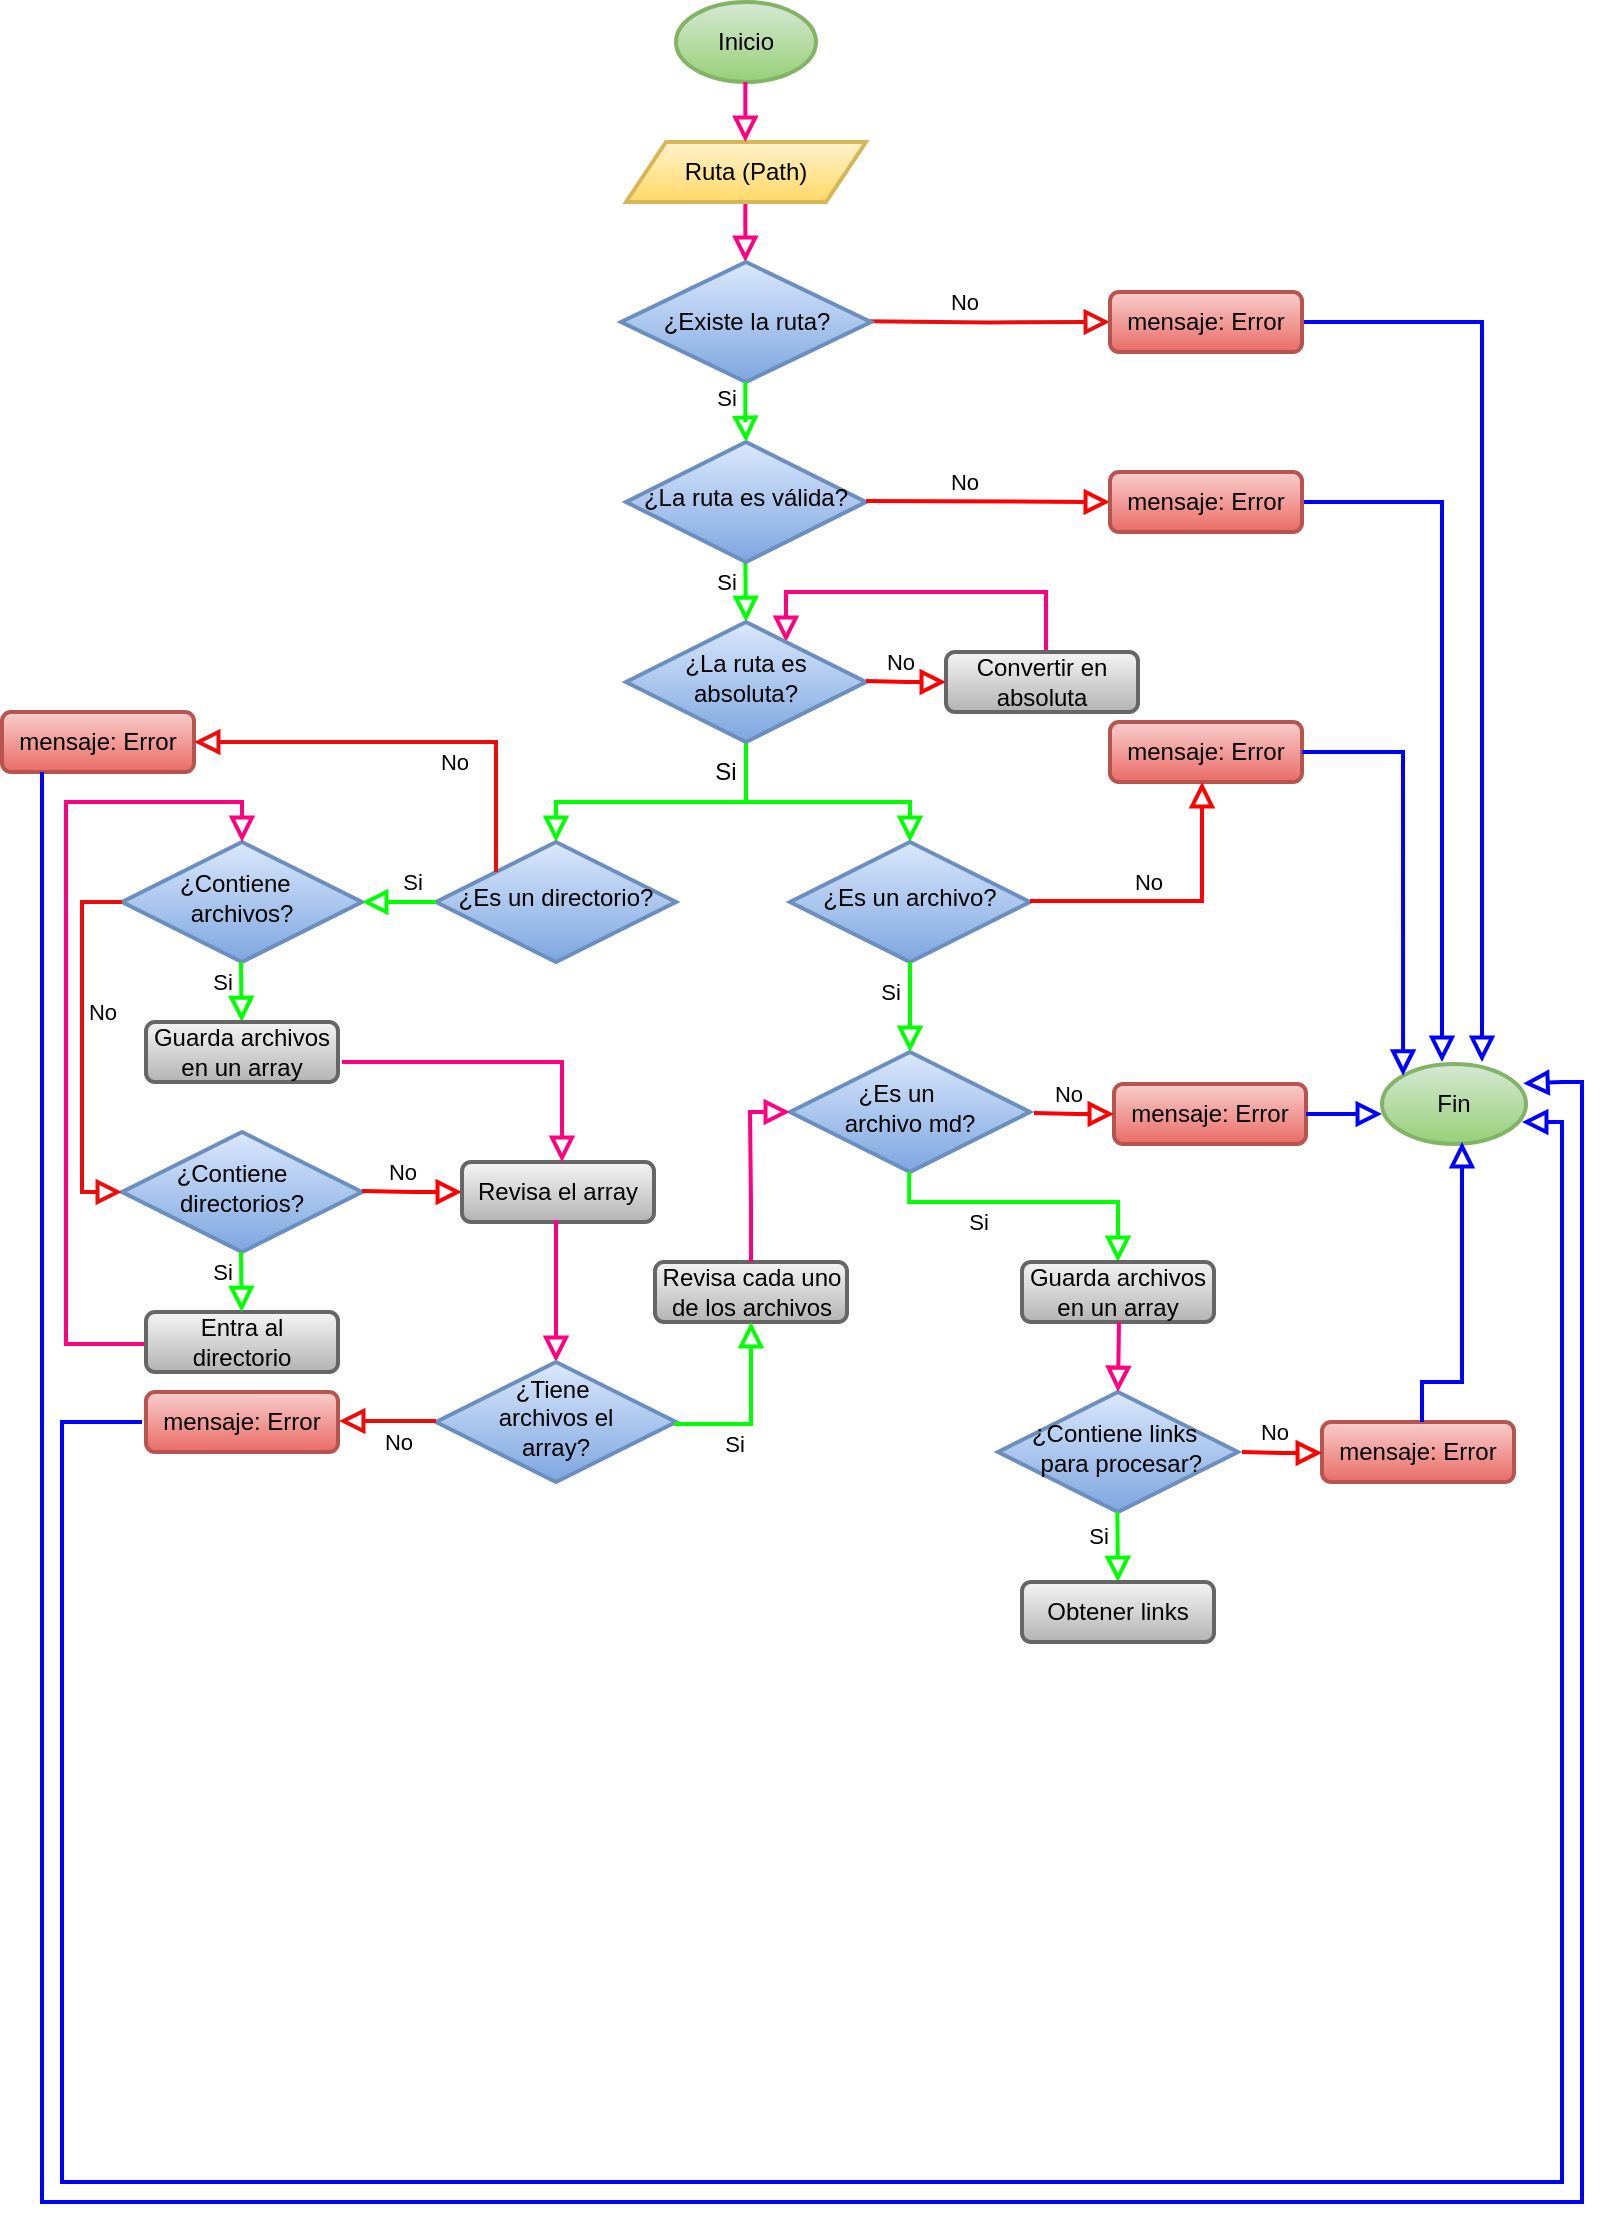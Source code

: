 <mxfile version="21.6.2" type="github">
  <diagram id="C5RBs43oDa-KdzZeNtuy" name="Page-1">
    <mxGraphModel dx="870" dy="1585" grid="1" gridSize="10" guides="1" tooltips="1" connect="1" arrows="1" fold="1" page="1" pageScale="1" pageWidth="827" pageHeight="1169" math="0" shadow="0">
      <root>
        <mxCell id="WIyWlLk6GJQsqaUBKTNV-0" />
        <mxCell id="WIyWlLk6GJQsqaUBKTNV-1" parent="WIyWlLk6GJQsqaUBKTNV-0" />
        <mxCell id="z3ujY_tSIcdoNhCUxw0q-47" value="Si" style="rounded=0;html=1;jettySize=auto;orthogonalLoop=1;fontSize=11;endArrow=block;endFill=0;endSize=8;strokeWidth=2;shadow=0;labelBackgroundColor=none;edgeStyle=orthogonalEdgeStyle;strokeColor=#00FF00;" edge="1" parent="WIyWlLk6GJQsqaUBKTNV-1">
          <mxGeometry x="-0.341" y="-10" relative="1" as="geometry">
            <mxPoint as="offset" />
            <mxPoint x="391.67" y="-860" as="sourcePoint" />
            <mxPoint x="392" y="-830" as="targetPoint" />
          </mxGeometry>
        </mxCell>
        <mxCell id="z3ujY_tSIcdoNhCUxw0q-48" value="No" style="edgeStyle=orthogonalEdgeStyle;rounded=0;html=1;jettySize=auto;orthogonalLoop=1;fontSize=11;endArrow=block;endFill=0;endSize=8;strokeWidth=2;shadow=0;labelBackgroundColor=none;strokeColor=#ed0c0c;entryX=0;entryY=0.5;entryDx=0;entryDy=0;" edge="1" parent="WIyWlLk6GJQsqaUBKTNV-1" target="z3ujY_tSIcdoNhCUxw0q-51">
          <mxGeometry x="-0.197" y="10" relative="1" as="geometry">
            <mxPoint as="offset" />
            <mxPoint x="452" y="-980.33" as="sourcePoint" />
            <mxPoint x="492" y="-980" as="targetPoint" />
            <Array as="points" />
          </mxGeometry>
        </mxCell>
        <mxCell id="z3ujY_tSIcdoNhCUxw0q-49" value="¿La ruta es válida?" style="rhombus;whiteSpace=wrap;html=1;shadow=0;fontFamily=Helvetica;fontSize=12;align=center;strokeWidth=2;spacing=6;spacingTop=-4;fillColor=#dae8fc;gradientColor=#7ea6e0;strokeColor=#6c8ebf;" vertex="1" parent="WIyWlLk6GJQsqaUBKTNV-1">
          <mxGeometry x="332" y="-920" width="120" height="60" as="geometry" />
        </mxCell>
        <mxCell id="z3ujY_tSIcdoNhCUxw0q-50" style="edgeStyle=orthogonalEdgeStyle;rounded=0;orthogonalLoop=1;jettySize=auto;html=1;exitX=1;exitY=0.5;exitDx=0;exitDy=0;endArrow=block;endFill=0;endSize=8;strokeColor=#0000FF;strokeWidth=2;" edge="1" parent="WIyWlLk6GJQsqaUBKTNV-1" source="z3ujY_tSIcdoNhCUxw0q-51">
          <mxGeometry relative="1" as="geometry">
            <mxPoint x="760" y="-610" as="targetPoint" />
            <Array as="points">
              <mxPoint x="760" y="-980" />
            </Array>
          </mxGeometry>
        </mxCell>
        <mxCell id="z3ujY_tSIcdoNhCUxw0q-51" value="mensaje: Error" style="rounded=1;whiteSpace=wrap;html=1;fontSize=12;glass=0;strokeWidth=2;shadow=0;fillColor=#f8cecc;strokeColor=#b85450;gradientColor=#ea6b66;" vertex="1" parent="WIyWlLk6GJQsqaUBKTNV-1">
          <mxGeometry x="574" y="-995" width="96" height="30" as="geometry" />
        </mxCell>
        <mxCell id="z3ujY_tSIcdoNhCUxw0q-53" value="" style="edgeStyle=orthogonalEdgeStyle;rounded=0;html=1;jettySize=auto;orthogonalLoop=1;fontSize=11;endArrow=block;endFill=0;endSize=8;strokeWidth=2;shadow=0;labelBackgroundColor=none;exitX=0.521;exitY=0;exitDx=0;exitDy=0;exitPerimeter=0;strokeColor=#FF0080;" edge="1" parent="WIyWlLk6GJQsqaUBKTNV-1">
          <mxGeometry x="0.329" y="-20" relative="1" as="geometry">
            <mxPoint as="offset" />
            <mxPoint x="531.996" y="-815" as="sourcePoint" />
            <mxPoint x="412" y="-820" as="targetPoint" />
            <Array as="points">
              <mxPoint x="542" y="-815" />
              <mxPoint x="542" y="-845" />
              <mxPoint x="412" y="-845" />
            </Array>
          </mxGeometry>
        </mxCell>
        <mxCell id="z3ujY_tSIcdoNhCUxw0q-95" style="edgeStyle=orthogonalEdgeStyle;rounded=0;orthogonalLoop=1;jettySize=auto;html=1;exitX=0.5;exitY=0;exitDx=0;exitDy=0;entryX=0.5;entryY=0;entryDx=0;entryDy=0;endArrow=block;endFill=0;strokeColor=#00FF00;strokeWidth=2;endSize=8;startArrow=block;startFill=0;targetPerimeterSpacing=6;sourcePerimeterSpacing=6;jumpSize=6;startSize=8;" edge="1" parent="WIyWlLk6GJQsqaUBKTNV-1" source="z3ujY_tSIcdoNhCUxw0q-70" target="z3ujY_tSIcdoNhCUxw0q-66">
          <mxGeometry relative="1" as="geometry">
            <mxPoint x="300" y="-745" as="sourcePoint" />
          </mxGeometry>
        </mxCell>
        <mxCell id="z3ujY_tSIcdoNhCUxw0q-96" style="edgeStyle=orthogonalEdgeStyle;rounded=0;orthogonalLoop=1;jettySize=auto;html=1;exitX=0.5;exitY=1;exitDx=0;exitDy=0;endArrow=none;endFill=0;strokeColor=#00FF00;strokeWidth=2;endSize=8;" edge="1" parent="WIyWlLk6GJQsqaUBKTNV-1" source="z3ujY_tSIcdoNhCUxw0q-54">
          <mxGeometry relative="1" as="geometry">
            <mxPoint x="392" y="-740" as="targetPoint" />
          </mxGeometry>
        </mxCell>
        <mxCell id="z3ujY_tSIcdoNhCUxw0q-54" value="¿La ruta es absoluta?" style="rhombus;whiteSpace=wrap;html=1;shadow=0;fontFamily=Helvetica;fontSize=12;align=center;strokeWidth=2;spacing=6;spacingTop=-4;fillColor=#dae8fc;gradientColor=#7ea6e0;strokeColor=#6c8ebf;" vertex="1" parent="WIyWlLk6GJQsqaUBKTNV-1">
          <mxGeometry x="332" y="-830" width="120" height="60" as="geometry" />
        </mxCell>
        <object label="Inicio" id="z3ujY_tSIcdoNhCUxw0q-55">
          <mxCell style="ellipse;whiteSpace=wrap;html=1;fillColor=#d5e8d4;strokeColor=#82b366;gradientColor=#97d077;strokeWidth=2;" vertex="1" parent="WIyWlLk6GJQsqaUBKTNV-1">
            <mxGeometry x="357" y="-1140" width="70" height="40" as="geometry" />
          </mxCell>
        </object>
        <mxCell id="z3ujY_tSIcdoNhCUxw0q-56" value="" style="rounded=0;html=1;jettySize=auto;orthogonalLoop=1;fontSize=11;endArrow=block;endFill=0;endSize=8;strokeWidth=2;shadow=0;labelBackgroundColor=none;edgeStyle=orthogonalEdgeStyle;strokeColor=#FF0080;" edge="1" parent="WIyWlLk6GJQsqaUBKTNV-1">
          <mxGeometry relative="1" as="geometry">
            <mxPoint x="391.67" y="-1040" as="sourcePoint" />
            <mxPoint x="391.67" y="-1010" as="targetPoint" />
          </mxGeometry>
        </mxCell>
        <mxCell id="z3ujY_tSIcdoNhCUxw0q-57" value="Ruta (Path)" style="shape=parallelogram;perimeter=parallelogramPerimeter;whiteSpace=wrap;html=1;fixedSize=1;fillColor=#fff2cc;gradientColor=#ffd966;strokeColor=#d6b656;strokeWidth=2;" vertex="1" parent="WIyWlLk6GJQsqaUBKTNV-1">
          <mxGeometry x="332" y="-1070" width="120" height="30" as="geometry" />
        </mxCell>
        <mxCell id="z3ujY_tSIcdoNhCUxw0q-58" value="¿Existe la ruta?" style="strokeWidth=2;html=1;shape=mxgraph.flowchart.decision;spacing=0;whiteSpace=wrap;fillColor=#dae8fc;gradientColor=#7ea6e0;strokeColor=#6c8ebf;" vertex="1" parent="WIyWlLk6GJQsqaUBKTNV-1">
          <mxGeometry x="329.5" y="-1010" width="125" height="60" as="geometry" />
        </mxCell>
        <mxCell id="z3ujY_tSIcdoNhCUxw0q-59" value="" style="rounded=0;html=1;jettySize=auto;orthogonalLoop=1;fontSize=11;endArrow=block;endFill=0;endSize=8;strokeWidth=2;shadow=0;labelBackgroundColor=none;edgeStyle=orthogonalEdgeStyle;strokeColor=#FF0080;" edge="1" parent="WIyWlLk6GJQsqaUBKTNV-1">
          <mxGeometry relative="1" as="geometry">
            <mxPoint x="391.67" y="-1100" as="sourcePoint" />
            <mxPoint x="391.67" y="-1070" as="targetPoint" />
          </mxGeometry>
        </mxCell>
        <mxCell id="z3ujY_tSIcdoNhCUxw0q-60" value="Si" style="edgeStyle=orthogonalEdgeStyle;rounded=0;html=1;jettySize=auto;orthogonalLoop=1;fontSize=11;endArrow=block;endFill=0;endSize=8;strokeWidth=2;shadow=0;labelBackgroundColor=none;strokeColor=#00FF00;" edge="1" parent="WIyWlLk6GJQsqaUBKTNV-1">
          <mxGeometry x="-0.501" y="-10" relative="1" as="geometry">
            <mxPoint as="offset" />
            <mxPoint x="391.67" y="-950" as="sourcePoint" />
            <mxPoint x="392" y="-920" as="targetPoint" />
            <Array as="points">
              <mxPoint x="392" y="-930" />
              <mxPoint x="392" y="-930" />
            </Array>
          </mxGeometry>
        </mxCell>
        <mxCell id="z3ujY_tSIcdoNhCUxw0q-61" value="No" style="edgeStyle=orthogonalEdgeStyle;rounded=0;html=1;jettySize=auto;orthogonalLoop=1;fontSize=11;endArrow=block;endFill=0;endSize=8;strokeWidth=2;shadow=0;labelBackgroundColor=none;strokeColor=#FF0000;entryX=0;entryY=0.5;entryDx=0;entryDy=0;" edge="1" parent="WIyWlLk6GJQsqaUBKTNV-1" target="z3ujY_tSIcdoNhCUxw0q-64">
          <mxGeometry x="-0.197" y="10" relative="1" as="geometry">
            <mxPoint as="offset" />
            <mxPoint x="452" y="-890.51" as="sourcePoint" />
            <mxPoint x="492" y="-890.08" as="targetPoint" />
            <Array as="points" />
          </mxGeometry>
        </mxCell>
        <mxCell id="z3ujY_tSIcdoNhCUxw0q-62" value="Convertir en absoluta" style="rounded=1;whiteSpace=wrap;html=1;fontSize=12;glass=0;strokeWidth=2;shadow=0;fillColor=#f5f5f5;gradientColor=#b3b3b3;strokeColor=#666666;" vertex="1" parent="WIyWlLk6GJQsqaUBKTNV-1">
          <mxGeometry x="492" y="-815" width="96" height="30" as="geometry" />
        </mxCell>
        <mxCell id="z3ujY_tSIcdoNhCUxw0q-63" style="edgeStyle=orthogonalEdgeStyle;rounded=0;orthogonalLoop=1;jettySize=auto;html=1;exitX=1;exitY=0.5;exitDx=0;exitDy=0;endArrow=block;endFill=0;endSize=8;strokeColor=#0000FF;strokeWidth=2;" edge="1" parent="WIyWlLk6GJQsqaUBKTNV-1" source="z3ujY_tSIcdoNhCUxw0q-64">
          <mxGeometry relative="1" as="geometry">
            <mxPoint x="740" y="-610" as="targetPoint" />
            <Array as="points">
              <mxPoint x="740" y="-890" />
            </Array>
          </mxGeometry>
        </mxCell>
        <mxCell id="z3ujY_tSIcdoNhCUxw0q-64" value="mensaje: Error" style="rounded=1;whiteSpace=wrap;html=1;fontSize=12;glass=0;strokeWidth=2;shadow=0;fillColor=#f8cecc;strokeColor=#b85450;gradientColor=#ea6b66;" vertex="1" parent="WIyWlLk6GJQsqaUBKTNV-1">
          <mxGeometry x="574" y="-905" width="96" height="30" as="geometry" />
        </mxCell>
        <mxCell id="z3ujY_tSIcdoNhCUxw0q-65" value="No" style="edgeStyle=orthogonalEdgeStyle;rounded=0;html=1;jettySize=auto;orthogonalLoop=1;fontSize=11;endArrow=block;endFill=0;endSize=8;strokeWidth=2;shadow=0;labelBackgroundColor=none;strokeColor=#FF0000;" edge="1" parent="WIyWlLk6GJQsqaUBKTNV-1">
          <mxGeometry x="-0.197" y="10" relative="1" as="geometry">
            <mxPoint as="offset" />
            <mxPoint x="452" y="-800.46" as="sourcePoint" />
            <mxPoint x="492" y="-800.03" as="targetPoint" />
            <Array as="points" />
          </mxGeometry>
        </mxCell>
        <mxCell id="z3ujY_tSIcdoNhCUxw0q-66" value="¿Es un archivo?" style="rhombus;whiteSpace=wrap;html=1;shadow=0;fontFamily=Helvetica;fontSize=12;align=center;strokeWidth=2;spacing=6;spacingTop=-4;fillColor=#dae8fc;gradientColor=#7ea6e0;strokeColor=#6c8ebf;" vertex="1" parent="WIyWlLk6GJQsqaUBKTNV-1">
          <mxGeometry x="414" y="-720" width="120" height="60" as="geometry" />
        </mxCell>
        <mxCell id="z3ujY_tSIcdoNhCUxw0q-69" value="&amp;nbsp; &amp;nbsp; &amp;nbsp;¿Es un&amp;nbsp; &amp;nbsp; &amp;nbsp; &amp;nbsp; &amp;nbsp; archivo md?" style="rhombus;whiteSpace=wrap;html=1;shadow=0;fontFamily=Helvetica;fontSize=12;align=center;strokeWidth=2;spacing=6;spacingTop=-4;fillColor=#dae8fc;gradientColor=#7ea6e0;strokeColor=#6c8ebf;" vertex="1" parent="WIyWlLk6GJQsqaUBKTNV-1">
          <mxGeometry x="414" y="-615" width="120" height="60" as="geometry" />
        </mxCell>
        <mxCell id="z3ujY_tSIcdoNhCUxw0q-70" value="&lt;div style=&quot;line-height: 120%;&quot;&gt;&lt;span style=&quot;background-color: initial;&quot;&gt;¿Es un directorio?&lt;/span&gt;&lt;/div&gt;" style="rhombus;whiteSpace=wrap;html=1;shadow=0;fontFamily=Helvetica;fontSize=12;align=center;strokeWidth=2;spacing=6;spacingTop=-4;fillColor=#dae8fc;gradientColor=#7ea6e0;strokeColor=#6c8ebf;" vertex="1" parent="WIyWlLk6GJQsqaUBKTNV-1">
          <mxGeometry x="237" y="-720" width="120" height="60" as="geometry" />
        </mxCell>
        <mxCell id="z3ujY_tSIcdoNhCUxw0q-73" value="mensaje: Error" style="rounded=1;whiteSpace=wrap;html=1;fontSize=12;glass=0;strokeWidth=2;shadow=0;fillColor=#f8cecc;strokeColor=#b85450;gradientColor=#ea6b66;" vertex="1" parent="WIyWlLk6GJQsqaUBKTNV-1">
          <mxGeometry x="574" y="-780" width="96" height="30" as="geometry" />
        </mxCell>
        <mxCell id="z3ujY_tSIcdoNhCUxw0q-75" value="Si" style="rounded=0;html=1;jettySize=auto;orthogonalLoop=1;fontSize=11;endArrow=block;endFill=0;endSize=8;strokeWidth=2;shadow=0;labelBackgroundColor=none;edgeStyle=orthogonalEdgeStyle;strokeColor=#00FF00;exitX=0.5;exitY=1;exitDx=0;exitDy=0;entryX=0.5;entryY=0;entryDx=0;entryDy=0;" edge="1" parent="WIyWlLk6GJQsqaUBKTNV-1" source="z3ujY_tSIcdoNhCUxw0q-66" target="z3ujY_tSIcdoNhCUxw0q-69">
          <mxGeometry x="-0.341" y="-10" relative="1" as="geometry">
            <mxPoint as="offset" />
            <mxPoint x="394.17" y="-650" as="sourcePoint" />
            <mxPoint x="394.5" y="-620" as="targetPoint" />
          </mxGeometry>
        </mxCell>
        <object label="Fin" id="z3ujY_tSIcdoNhCUxw0q-94">
          <mxCell style="ellipse;whiteSpace=wrap;html=1;fillColor=#d5e8d4;strokeColor=#82b366;gradientColor=#97d077;strokeWidth=2;" vertex="1" parent="WIyWlLk6GJQsqaUBKTNV-1">
            <mxGeometry x="710" y="-609" width="72" height="40" as="geometry" />
          </mxCell>
        </object>
        <mxCell id="z3ujY_tSIcdoNhCUxw0q-98" value="&amp;nbsp; &amp;nbsp; &amp;nbsp;¿Contiene&amp;nbsp; &amp;nbsp; &amp;nbsp; &amp;nbsp; archivos?" style="rhombus;whiteSpace=wrap;html=1;shadow=0;fontFamily=Helvetica;fontSize=12;align=center;strokeWidth=2;spacing=6;spacingTop=-4;fillColor=#dae8fc;gradientColor=#7ea6e0;strokeColor=#6c8ebf;" vertex="1" parent="WIyWlLk6GJQsqaUBKTNV-1">
          <mxGeometry x="80" y="-720" width="120" height="60" as="geometry" />
        </mxCell>
        <mxCell id="z3ujY_tSIcdoNhCUxw0q-99" value="Si" style="rounded=0;html=1;jettySize=auto;orthogonalLoop=1;fontSize=11;endArrow=block;endFill=0;endSize=8;strokeWidth=2;shadow=0;labelBackgroundColor=none;edgeStyle=orthogonalEdgeStyle;strokeColor=#00FF00;exitX=0;exitY=0.5;exitDx=0;exitDy=0;entryX=1;entryY=0.5;entryDx=0;entryDy=0;" edge="1" parent="WIyWlLk6GJQsqaUBKTNV-1" source="z3ujY_tSIcdoNhCUxw0q-70" target="z3ujY_tSIcdoNhCUxw0q-98">
          <mxGeometry x="-0.341" y="-10" relative="1" as="geometry">
            <mxPoint as="offset" />
            <mxPoint x="239.5" y="-620" as="sourcePoint" />
            <mxPoint x="160" y="-580" as="targetPoint" />
          </mxGeometry>
        </mxCell>
        <mxCell id="z3ujY_tSIcdoNhCUxw0q-100" value="mensaje: Error" style="rounded=1;whiteSpace=wrap;html=1;fontSize=12;glass=0;strokeWidth=2;shadow=0;fillColor=#f8cecc;strokeColor=#b85450;gradientColor=#ea6b66;" vertex="1" parent="WIyWlLk6GJQsqaUBKTNV-1">
          <mxGeometry x="20" y="-785" width="96" height="30" as="geometry" />
        </mxCell>
        <mxCell id="z3ujY_tSIcdoNhCUxw0q-103" value="No" style="edgeStyle=orthogonalEdgeStyle;rounded=0;html=1;jettySize=auto;orthogonalLoop=1;fontSize=11;endArrow=block;endFill=0;endSize=8;strokeWidth=2;shadow=0;labelBackgroundColor=none;strokeColor=#ed0c0c;entryX=1;entryY=0.5;entryDx=0;entryDy=0;exitX=0;exitY=0;exitDx=0;exitDy=0;" edge="1" parent="WIyWlLk6GJQsqaUBKTNV-1" source="z3ujY_tSIcdoNhCUxw0q-70" target="z3ujY_tSIcdoNhCUxw0q-100">
          <mxGeometry x="-0.197" y="10" relative="1" as="geometry">
            <mxPoint as="offset" />
            <mxPoint x="172" y="-786" as="sourcePoint" />
            <mxPoint x="212" y="-785.67" as="targetPoint" />
            <Array as="points">
              <mxPoint x="267" y="-770" />
            </Array>
          </mxGeometry>
        </mxCell>
        <mxCell id="z3ujY_tSIcdoNhCUxw0q-105" value="No" style="edgeStyle=orthogonalEdgeStyle;rounded=0;html=1;jettySize=auto;orthogonalLoop=1;fontSize=11;endArrow=block;endFill=0;endSize=8;strokeWidth=2;shadow=0;labelBackgroundColor=none;strokeColor=#FF0000;" edge="1" parent="WIyWlLk6GJQsqaUBKTNV-1" target="z3ujY_tSIcdoNhCUxw0q-73">
          <mxGeometry x="-0.197" y="10" relative="1" as="geometry">
            <mxPoint as="offset" />
            <mxPoint x="534" y="-690.5" as="sourcePoint" />
            <mxPoint x="574" y="-690.07" as="targetPoint" />
            <Array as="points">
              <mxPoint x="620" y="-690" />
            </Array>
          </mxGeometry>
        </mxCell>
        <mxCell id="z3ujY_tSIcdoNhCUxw0q-106" value="Si" style="rounded=0;html=1;jettySize=auto;orthogonalLoop=1;fontSize=11;endArrow=block;endFill=0;endSize=8;strokeWidth=2;shadow=0;labelBackgroundColor=none;edgeStyle=orthogonalEdgeStyle;strokeColor=#00FF00;" edge="1" parent="WIyWlLk6GJQsqaUBKTNV-1">
          <mxGeometry x="-0.341" y="-10" relative="1" as="geometry">
            <mxPoint as="offset" />
            <mxPoint x="139.5" y="-660" as="sourcePoint" />
            <mxPoint x="139.83" y="-630" as="targetPoint" />
          </mxGeometry>
        </mxCell>
        <mxCell id="z3ujY_tSIcdoNhCUxw0q-107" style="edgeStyle=orthogonalEdgeStyle;rounded=0;orthogonalLoop=1;jettySize=auto;html=1;endArrow=block;endFill=0;endSize=8;strokeColor=#0000FF;strokeWidth=2;exitX=1;exitY=0.5;exitDx=0;exitDy=0;entryX=0;entryY=0;entryDx=0;entryDy=0;" edge="1" parent="WIyWlLk6GJQsqaUBKTNV-1" source="z3ujY_tSIcdoNhCUxw0q-73" target="z3ujY_tSIcdoNhCUxw0q-94">
          <mxGeometry relative="1" as="geometry">
            <mxPoint x="590" y="-770" as="sourcePoint" />
            <mxPoint x="720" y="-610" as="targetPoint" />
            <Array as="points">
              <mxPoint x="721" y="-765" />
            </Array>
          </mxGeometry>
        </mxCell>
        <mxCell id="z3ujY_tSIcdoNhCUxw0q-108" style="edgeStyle=orthogonalEdgeStyle;rounded=0;orthogonalLoop=1;jettySize=auto;html=1;endArrow=block;endFill=0;endSize=8;strokeColor=#0000FF;strokeWidth=2;entryX=0.981;entryY=0.242;entryDx=0;entryDy=0;entryPerimeter=0;" edge="1" parent="WIyWlLk6GJQsqaUBKTNV-1" target="z3ujY_tSIcdoNhCUxw0q-94">
          <mxGeometry relative="1" as="geometry">
            <mxPoint x="790" y="-600" as="targetPoint" />
            <mxPoint x="40" y="-755" as="sourcePoint" />
            <Array as="points">
              <mxPoint x="40" y="-40" />
              <mxPoint x="810" y="-40" />
              <mxPoint x="810" y="-600" />
              <mxPoint x="800" y="-600" />
            </Array>
          </mxGeometry>
        </mxCell>
        <mxCell id="z3ujY_tSIcdoNhCUxw0q-109" value="&lt;div style=&quot;line-height: 120%;&quot;&gt;&lt;span style=&quot;background-color: initial;&quot;&gt;¿Contiene&amp;nbsp; &amp;nbsp; directorios?&lt;/span&gt;&lt;/div&gt;" style="rhombus;whiteSpace=wrap;html=1;shadow=0;fontFamily=Helvetica;fontSize=12;align=center;strokeWidth=2;spacing=6;spacingTop=-4;fillColor=#dae8fc;gradientColor=#7ea6e0;strokeColor=#6c8ebf;" vertex="1" parent="WIyWlLk6GJQsqaUBKTNV-1">
          <mxGeometry x="80" y="-575" width="120" height="60" as="geometry" />
        </mxCell>
        <mxCell id="z3ujY_tSIcdoNhCUxw0q-110" value="No" style="edgeStyle=orthogonalEdgeStyle;rounded=0;html=1;jettySize=auto;orthogonalLoop=1;fontSize=11;endArrow=block;endFill=0;endSize=8;strokeWidth=2;shadow=0;labelBackgroundColor=none;strokeColor=#ed0c0c;exitX=0;exitY=0.5;exitDx=0;exitDy=0;entryX=0;entryY=0.5;entryDx=0;entryDy=0;" edge="1" parent="WIyWlLk6GJQsqaUBKTNV-1" source="z3ujY_tSIcdoNhCUxw0q-98" target="z3ujY_tSIcdoNhCUxw0q-109">
          <mxGeometry x="-0.197" y="10" relative="1" as="geometry">
            <mxPoint as="offset" />
            <mxPoint x="60" y="-690" as="sourcePoint" />
            <mxPoint x="60" y="-540" as="targetPoint" />
            <Array as="points">
              <mxPoint x="60" y="-690" />
              <mxPoint x="60" y="-545" />
            </Array>
          </mxGeometry>
        </mxCell>
        <mxCell id="z3ujY_tSIcdoNhCUxw0q-111" value="Guarda archivos en un array" style="rounded=1;whiteSpace=wrap;html=1;fontSize=12;glass=0;strokeWidth=2;shadow=0;fillColor=#f5f5f5;gradientColor=#b3b3b3;strokeColor=#666666;" vertex="1" parent="WIyWlLk6GJQsqaUBKTNV-1">
          <mxGeometry x="92" y="-630" width="96" height="30" as="geometry" />
        </mxCell>
        <mxCell id="z3ujY_tSIcdoNhCUxw0q-112" value="Entra al directorio" style="rounded=1;whiteSpace=wrap;html=1;fontSize=12;glass=0;strokeWidth=2;shadow=0;fillColor=#f5f5f5;gradientColor=#b3b3b3;strokeColor=#666666;" vertex="1" parent="WIyWlLk6GJQsqaUBKTNV-1">
          <mxGeometry x="92" y="-485" width="96" height="30" as="geometry" />
        </mxCell>
        <mxCell id="z3ujY_tSIcdoNhCUxw0q-113" value="Si" style="rounded=0;html=1;jettySize=auto;orthogonalLoop=1;fontSize=11;endArrow=block;endFill=0;endSize=8;strokeWidth=2;shadow=0;labelBackgroundColor=none;edgeStyle=orthogonalEdgeStyle;strokeColor=#00FF00;" edge="1" parent="WIyWlLk6GJQsqaUBKTNV-1">
          <mxGeometry x="-0.341" y="-10" relative="1" as="geometry">
            <mxPoint as="offset" />
            <mxPoint x="139.5" y="-515" as="sourcePoint" />
            <mxPoint x="139.83" y="-485" as="targetPoint" />
          </mxGeometry>
        </mxCell>
        <mxCell id="z3ujY_tSIcdoNhCUxw0q-114" style="edgeStyle=orthogonalEdgeStyle;rounded=0;orthogonalLoop=1;jettySize=auto;html=1;endArrow=block;endFill=0;endSize=8;strokeColor=#FF0080;strokeWidth=2;entryX=0.5;entryY=0;entryDx=0;entryDy=0;" edge="1" parent="WIyWlLk6GJQsqaUBKTNV-1" target="z3ujY_tSIcdoNhCUxw0q-98">
          <mxGeometry relative="1" as="geometry">
            <mxPoint x="90" y="-470" as="sourcePoint" />
            <mxPoint x="140" y="-740" as="targetPoint" />
            <Array as="points">
              <mxPoint x="90" y="-469" />
              <mxPoint x="52" y="-469" />
              <mxPoint x="52" y="-740" />
              <mxPoint x="140" y="-740" />
            </Array>
          </mxGeometry>
        </mxCell>
        <mxCell id="z3ujY_tSIcdoNhCUxw0q-116" value="No" style="edgeStyle=orthogonalEdgeStyle;rounded=0;html=1;jettySize=auto;orthogonalLoop=1;fontSize=11;endArrow=block;endFill=0;endSize=8;strokeWidth=2;shadow=0;labelBackgroundColor=none;strokeColor=#FF0000;entryX=0;entryY=0.498;entryDx=0;entryDy=0;entryPerimeter=0;" edge="1" parent="WIyWlLk6GJQsqaUBKTNV-1" target="z3ujY_tSIcdoNhCUxw0q-117">
          <mxGeometry x="-0.197" y="10" relative="1" as="geometry">
            <mxPoint as="offset" />
            <mxPoint x="200" y="-545.5" as="sourcePoint" />
            <mxPoint x="240" y="-545.07" as="targetPoint" />
            <Array as="points" />
          </mxGeometry>
        </mxCell>
        <mxCell id="z3ujY_tSIcdoNhCUxw0q-117" value="Revisa el array" style="rounded=1;whiteSpace=wrap;html=1;fontSize=12;glass=0;strokeWidth=2;shadow=0;fillColor=#f5f5f5;gradientColor=#b3b3b3;strokeColor=#666666;" vertex="1" parent="WIyWlLk6GJQsqaUBKTNV-1">
          <mxGeometry x="250" y="-560" width="96" height="30" as="geometry" />
        </mxCell>
        <mxCell id="z3ujY_tSIcdoNhCUxw0q-118" style="edgeStyle=orthogonalEdgeStyle;rounded=0;orthogonalLoop=1;jettySize=auto;html=1;endArrow=block;endFill=0;endSize=8;strokeColor=#FF0080;strokeWidth=2;" edge="1" parent="WIyWlLk6GJQsqaUBKTNV-1">
          <mxGeometry relative="1" as="geometry">
            <mxPoint x="190" y="-610" as="sourcePoint" />
            <mxPoint x="300" y="-560" as="targetPoint" />
            <Array as="points">
              <mxPoint x="300" y="-610" />
              <mxPoint x="300" y="-560" />
            </Array>
          </mxGeometry>
        </mxCell>
        <mxCell id="z3ujY_tSIcdoNhCUxw0q-120" style="edgeStyle=orthogonalEdgeStyle;rounded=0;orthogonalLoop=1;jettySize=auto;html=1;endArrow=block;endFill=0;endSize=8;strokeColor=#FF0080;strokeWidth=2;exitX=0.5;exitY=1;exitDx=0;exitDy=0;entryX=0.5;entryY=0;entryDx=0;entryDy=0;" edge="1" parent="WIyWlLk6GJQsqaUBKTNV-1" source="z3ujY_tSIcdoNhCUxw0q-117" target="z3ujY_tSIcdoNhCUxw0q-121">
          <mxGeometry relative="1" as="geometry">
            <mxPoint x="290" y="-520" as="sourcePoint" />
            <mxPoint x="240" y="-470" as="targetPoint" />
            <Array as="points">
              <mxPoint x="297" y="-530" />
            </Array>
          </mxGeometry>
        </mxCell>
        <mxCell id="z3ujY_tSIcdoNhCUxw0q-121" value="&amp;nbsp; &amp;nbsp; &amp;nbsp;¿Tiene&amp;nbsp; &amp;nbsp; &amp;nbsp;&amp;nbsp;&lt;br&gt;archivos el &lt;br&gt;array?" style="rhombus;whiteSpace=wrap;html=1;shadow=0;fontFamily=Helvetica;fontSize=12;align=center;strokeWidth=2;spacing=6;spacingTop=-4;fillColor=#dae8fc;gradientColor=#7ea6e0;strokeColor=#6c8ebf;" vertex="1" parent="WIyWlLk6GJQsqaUBKTNV-1">
          <mxGeometry x="237" y="-460" width="120" height="60" as="geometry" />
        </mxCell>
        <mxCell id="z3ujY_tSIcdoNhCUxw0q-122" value="mensaje: Error" style="rounded=1;whiteSpace=wrap;html=1;fontSize=12;glass=0;strokeWidth=2;shadow=0;fillColor=#f8cecc;strokeColor=#b85450;gradientColor=#ea6b66;" vertex="1" parent="WIyWlLk6GJQsqaUBKTNV-1">
          <mxGeometry x="92" y="-445" width="96" height="30" as="geometry" />
        </mxCell>
        <mxCell id="z3ujY_tSIcdoNhCUxw0q-123" value="No" style="edgeStyle=orthogonalEdgeStyle;rounded=0;html=1;jettySize=auto;orthogonalLoop=1;fontSize=11;endArrow=block;endFill=0;endSize=8;strokeWidth=2;shadow=0;labelBackgroundColor=none;strokeColor=#ed0c0c;entryX=1;entryY=0.5;entryDx=0;entryDy=0;" edge="1" parent="WIyWlLk6GJQsqaUBKTNV-1">
          <mxGeometry x="-0.197" y="10" relative="1" as="geometry">
            <mxPoint as="offset" />
            <mxPoint x="237" y="-430.5" as="sourcePoint" />
            <mxPoint x="188.5" y="-430.5" as="targetPoint" />
            <Array as="points">
              <mxPoint x="227" y="-430.5" />
              <mxPoint x="227" y="-430.5" />
            </Array>
          </mxGeometry>
        </mxCell>
        <mxCell id="z3ujY_tSIcdoNhCUxw0q-124" style="edgeStyle=orthogonalEdgeStyle;rounded=0;orthogonalLoop=1;jettySize=auto;html=1;endArrow=block;endFill=0;endSize=8;strokeColor=#0000FF;strokeWidth=2;" edge="1" parent="WIyWlLk6GJQsqaUBKTNV-1">
          <mxGeometry relative="1" as="geometry">
            <mxPoint x="780" y="-580" as="targetPoint" />
            <mxPoint x="90" y="-430" as="sourcePoint" />
            <Array as="points">
              <mxPoint x="50" y="-430" />
              <mxPoint x="50" y="-50" />
              <mxPoint x="800" y="-50" />
              <mxPoint x="800" y="-580" />
            </Array>
          </mxGeometry>
        </mxCell>
        <mxCell id="z3ujY_tSIcdoNhCUxw0q-125" value="Revisa cada uno de los archivos" style="rounded=1;whiteSpace=wrap;html=1;fontSize=12;glass=0;strokeWidth=2;shadow=0;fillColor=#f5f5f5;gradientColor=#b3b3b3;strokeColor=#666666;" vertex="1" parent="WIyWlLk6GJQsqaUBKTNV-1">
          <mxGeometry x="346.5" y="-510" width="96" height="30" as="geometry" />
        </mxCell>
        <mxCell id="z3ujY_tSIcdoNhCUxw0q-126" value="Si" style="rounded=0;html=1;jettySize=auto;orthogonalLoop=1;fontSize=11;endArrow=block;endFill=0;endSize=8;strokeWidth=2;shadow=0;labelBackgroundColor=none;edgeStyle=orthogonalEdgeStyle;strokeColor=#00FF00;entryX=0.5;entryY=1;entryDx=0;entryDy=0;exitX=1;exitY=0.5;exitDx=0;exitDy=0;" edge="1" parent="WIyWlLk6GJQsqaUBKTNV-1" source="z3ujY_tSIcdoNhCUxw0q-121" target="z3ujY_tSIcdoNhCUxw0q-125">
          <mxGeometry x="-0.341" y="-10" relative="1" as="geometry">
            <mxPoint as="offset" />
            <mxPoint x="360" y="-429" as="sourcePoint" />
            <mxPoint x="400.33" y="-400" as="targetPoint" />
            <Array as="points">
              <mxPoint x="357" y="-429" />
              <mxPoint x="395" y="-429" />
            </Array>
          </mxGeometry>
        </mxCell>
        <mxCell id="z3ujY_tSIcdoNhCUxw0q-127" style="edgeStyle=orthogonalEdgeStyle;rounded=0;orthogonalLoop=1;jettySize=auto;html=1;endArrow=block;endFill=0;endSize=8;strokeColor=#FF0080;strokeWidth=2;exitX=0.5;exitY=0;exitDx=0;exitDy=0;entryX=0;entryY=0.5;entryDx=0;entryDy=0;" edge="1" parent="WIyWlLk6GJQsqaUBKTNV-1" source="z3ujY_tSIcdoNhCUxw0q-125" target="z3ujY_tSIcdoNhCUxw0q-69">
          <mxGeometry relative="1" as="geometry">
            <mxPoint x="366.75" y="-539" as="sourcePoint" />
            <mxPoint x="398.25" y="-599" as="targetPoint" />
            <Array as="points">
              <mxPoint x="394" y="-539" />
              <mxPoint x="394" y="-585" />
            </Array>
          </mxGeometry>
        </mxCell>
        <mxCell id="z3ujY_tSIcdoNhCUxw0q-128" value="mensaje: Error" style="rounded=1;whiteSpace=wrap;html=1;fontSize=12;glass=0;strokeWidth=2;shadow=0;fillColor=#f8cecc;strokeColor=#b85450;gradientColor=#ea6b66;" vertex="1" parent="WIyWlLk6GJQsqaUBKTNV-1">
          <mxGeometry x="576" y="-599" width="96" height="30" as="geometry" />
        </mxCell>
        <mxCell id="z3ujY_tSIcdoNhCUxw0q-129" value="No" style="edgeStyle=orthogonalEdgeStyle;rounded=0;html=1;jettySize=auto;orthogonalLoop=1;fontSize=11;endArrow=block;endFill=0;endSize=8;strokeWidth=2;shadow=0;labelBackgroundColor=none;strokeColor=#FF0000;" edge="1" parent="WIyWlLk6GJQsqaUBKTNV-1">
          <mxGeometry x="-0.197" y="10" relative="1" as="geometry">
            <mxPoint as="offset" />
            <mxPoint x="536" y="-584.47" as="sourcePoint" />
            <mxPoint x="576" y="-584.04" as="targetPoint" />
            <Array as="points" />
          </mxGeometry>
        </mxCell>
        <mxCell id="z3ujY_tSIcdoNhCUxw0q-130" style="edgeStyle=orthogonalEdgeStyle;rounded=0;orthogonalLoop=1;jettySize=auto;html=1;endArrow=block;endFill=0;endSize=8;strokeColor=#0000FF;strokeWidth=2;exitX=1;exitY=0.5;exitDx=0;exitDy=0;" edge="1" parent="WIyWlLk6GJQsqaUBKTNV-1" source="z3ujY_tSIcdoNhCUxw0q-128">
          <mxGeometry relative="1" as="geometry">
            <mxPoint x="680" y="-584.33" as="sourcePoint" />
            <mxPoint x="710" y="-584" as="targetPoint" />
            <Array as="points" />
          </mxGeometry>
        </mxCell>
        <mxCell id="z3ujY_tSIcdoNhCUxw0q-131" value="Si" style="rounded=0;html=1;jettySize=auto;orthogonalLoop=1;fontSize=11;endArrow=block;endFill=0;endSize=8;strokeWidth=2;shadow=0;labelBackgroundColor=none;edgeStyle=orthogonalEdgeStyle;strokeColor=#00FF00;exitX=0.5;exitY=1;exitDx=0;exitDy=0;entryX=0.5;entryY=0;entryDx=0;entryDy=0;" edge="1" parent="WIyWlLk6GJQsqaUBKTNV-1" target="z3ujY_tSIcdoNhCUxw0q-132">
          <mxGeometry x="-0.341" y="-10" relative="1" as="geometry">
            <mxPoint as="offset" />
            <mxPoint x="473.6" y="-555" as="sourcePoint" />
            <mxPoint x="473.6" y="-510" as="targetPoint" />
            <Array as="points">
              <mxPoint x="474" y="-540" />
              <mxPoint x="578" y="-540" />
            </Array>
          </mxGeometry>
        </mxCell>
        <mxCell id="z3ujY_tSIcdoNhCUxw0q-132" value="Guarda archivos en un array" style="rounded=1;whiteSpace=wrap;html=1;fontSize=12;glass=0;strokeWidth=2;shadow=0;fillColor=#f5f5f5;gradientColor=#b3b3b3;strokeColor=#666666;" vertex="1" parent="WIyWlLk6GJQsqaUBKTNV-1">
          <mxGeometry x="530" y="-510" width="96" height="30" as="geometry" />
        </mxCell>
        <mxCell id="z3ujY_tSIcdoNhCUxw0q-133" value="¿Contiene links&amp;nbsp; &amp;nbsp;para procesar?" style="rhombus;whiteSpace=wrap;html=1;shadow=0;fontFamily=Helvetica;fontSize=12;align=center;strokeWidth=2;spacing=6;spacingTop=-4;fillColor=#dae8fc;gradientColor=#7ea6e0;strokeColor=#6c8ebf;" vertex="1" parent="WIyWlLk6GJQsqaUBKTNV-1">
          <mxGeometry x="518" y="-445" width="120" height="60" as="geometry" />
        </mxCell>
        <mxCell id="z3ujY_tSIcdoNhCUxw0q-134" style="edgeStyle=orthogonalEdgeStyle;rounded=0;orthogonalLoop=1;jettySize=auto;html=1;endArrow=block;endFill=0;endSize=8;strokeColor=#FF0080;strokeWidth=2;exitX=0.5;exitY=1;exitDx=0;exitDy=0;entryX=0.5;entryY=0;entryDx=0;entryDy=0;" edge="1" parent="WIyWlLk6GJQsqaUBKTNV-1" target="z3ujY_tSIcdoNhCUxw0q-133">
          <mxGeometry relative="1" as="geometry">
            <mxPoint x="578.5" y="-480" as="sourcePoint" />
            <mxPoint x="577.5" y="-450" as="targetPoint" />
            <Array as="points" />
          </mxGeometry>
        </mxCell>
        <mxCell id="z3ujY_tSIcdoNhCUxw0q-135" value="mensaje: Error" style="rounded=1;whiteSpace=wrap;html=1;fontSize=12;glass=0;strokeWidth=2;shadow=0;fillColor=#f8cecc;strokeColor=#b85450;gradientColor=#ea6b66;" vertex="1" parent="WIyWlLk6GJQsqaUBKTNV-1">
          <mxGeometry x="680" y="-430" width="96" height="30" as="geometry" />
        </mxCell>
        <mxCell id="z3ujY_tSIcdoNhCUxw0q-136" style="edgeStyle=orthogonalEdgeStyle;rounded=0;orthogonalLoop=1;jettySize=auto;html=1;endArrow=block;endFill=0;endSize=8;strokeColor=#0000FF;strokeWidth=2;" edge="1" parent="WIyWlLk6GJQsqaUBKTNV-1">
          <mxGeometry relative="1" as="geometry">
            <mxPoint x="730" y="-430" as="sourcePoint" />
            <mxPoint x="750" y="-570" as="targetPoint" />
            <Array as="points">
              <mxPoint x="730" y="-430" />
              <mxPoint x="730" y="-450" />
              <mxPoint x="750" y="-450" />
            </Array>
          </mxGeometry>
        </mxCell>
        <mxCell id="z3ujY_tSIcdoNhCUxw0q-137" value="No" style="edgeStyle=orthogonalEdgeStyle;rounded=0;html=1;jettySize=auto;orthogonalLoop=1;fontSize=11;endArrow=block;endFill=0;endSize=8;strokeWidth=2;shadow=0;labelBackgroundColor=none;strokeColor=#FF0000;" edge="1" parent="WIyWlLk6GJQsqaUBKTNV-1">
          <mxGeometry x="-0.197" y="10" relative="1" as="geometry">
            <mxPoint as="offset" />
            <mxPoint x="640" y="-415" as="sourcePoint" />
            <mxPoint x="680" y="-414.57" as="targetPoint" />
            <Array as="points" />
          </mxGeometry>
        </mxCell>
        <mxCell id="z3ujY_tSIcdoNhCUxw0q-139" value="Si" style="rounded=0;html=1;jettySize=auto;orthogonalLoop=1;fontSize=11;endArrow=block;endFill=0;endSize=8;strokeWidth=2;shadow=0;labelBackgroundColor=none;edgeStyle=orthogonalEdgeStyle;strokeColor=#00FF00;exitX=0.5;exitY=1;exitDx=0;exitDy=0;" edge="1" parent="WIyWlLk6GJQsqaUBKTNV-1">
          <mxGeometry x="-0.341" y="-10" relative="1" as="geometry">
            <mxPoint as="offset" />
            <mxPoint x="577.67" y="-385" as="sourcePoint" />
            <mxPoint x="578" y="-350" as="targetPoint" />
          </mxGeometry>
        </mxCell>
        <mxCell id="z3ujY_tSIcdoNhCUxw0q-140" value="Obtener links" style="rounded=1;whiteSpace=wrap;html=1;fontSize=12;glass=0;strokeWidth=2;shadow=0;fillColor=#f5f5f5;gradientColor=#b3b3b3;strokeColor=#666666;" vertex="1" parent="WIyWlLk6GJQsqaUBKTNV-1">
          <mxGeometry x="530" y="-350" width="96" height="30" as="geometry" />
        </mxCell>
        <mxCell id="z3ujY_tSIcdoNhCUxw0q-142" value="Si" style="whiteSpace=wrap;html=1;strokeColor=none;" vertex="1" parent="WIyWlLk6GJQsqaUBKTNV-1">
          <mxGeometry x="380" y="-760" width="3.5" height="10" as="geometry" />
        </mxCell>
      </root>
    </mxGraphModel>
  </diagram>
</mxfile>
